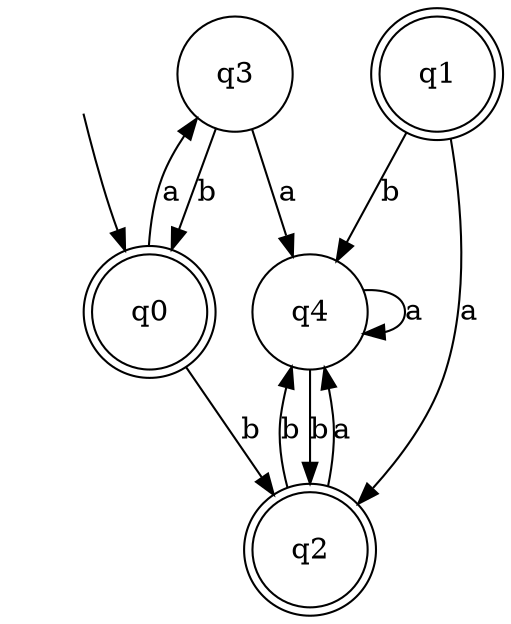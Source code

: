 digraph Automaton {

q3 [shape = circle, label=<<TABLE BORDER="0" CELLBORDER="0" CELLSPACING="0"><TR><TD>q3</TD></TR></TABLE>>];

q2 [shape = doublecircle, label=<<TABLE BORDER="0" CELLBORDER="0" CELLSPACING="0"><TR><TD>q2</TD></TR></TABLE>>];

q4 [shape = circle, label=<<TABLE BORDER="0" CELLBORDER="0" CELLSPACING="0"><TR><TD>q4</TD></TR></TABLE>>];

q1 [shape = doublecircle, label=<<TABLE BORDER="0" CELLBORDER="0" CELLSPACING="0"><TR><TD>q1</TD></TR></TABLE>>];

_nil [style = invis, label=<<TABLE BORDER="0" CELLBORDER="" CELLSPACING="0"><TR><TD>_nil</TD></TR></TABLE>>];

q0 [shape = doublecircle, label=<<TABLE BORDER="0" CELLBORDER="0" CELLSPACING="0"><TR><TD>q0</TD></TR></TABLE>>];

q4->q2 [label="b"];

q3->q4 [label="a"];

q4->q4 [label="a"];

q3->q0 [label="b"];

_nil -> q0 [];

q1->q2 [label="a"];

q0->q2 [label="b"];

q2->q4 [label="a"];

q2->q4 [label="b"];

q0->q3 [label="a"];

q1->q4 [label="b"];

}
